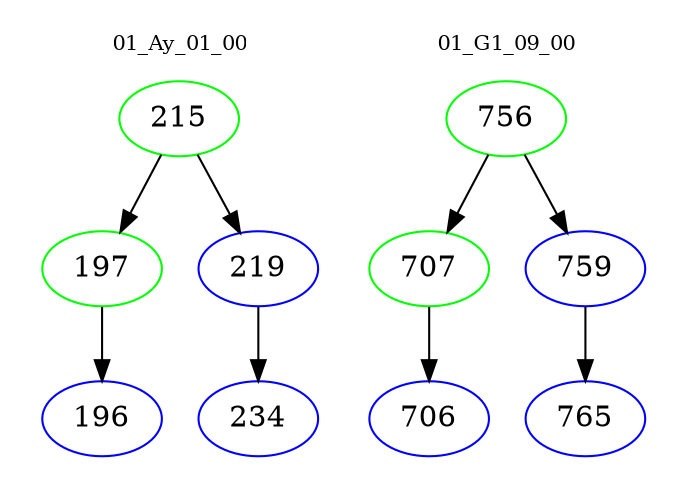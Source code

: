 digraph{
subgraph cluster_0 {
color = white
label = "01_Ay_01_00";
fontsize=10;
T0_215 [label="215", color="green"]
T0_215 -> T0_197 [color="black"]
T0_197 [label="197", color="green"]
T0_197 -> T0_196 [color="black"]
T0_196 [label="196", color="blue"]
T0_215 -> T0_219 [color="black"]
T0_219 [label="219", color="blue"]
T0_219 -> T0_234 [color="black"]
T0_234 [label="234", color="blue"]
}
subgraph cluster_1 {
color = white
label = "01_G1_09_00";
fontsize=10;
T1_756 [label="756", color="green"]
T1_756 -> T1_707 [color="black"]
T1_707 [label="707", color="green"]
T1_707 -> T1_706 [color="black"]
T1_706 [label="706", color="blue"]
T1_756 -> T1_759 [color="black"]
T1_759 [label="759", color="blue"]
T1_759 -> T1_765 [color="black"]
T1_765 [label="765", color="blue"]
}
}
